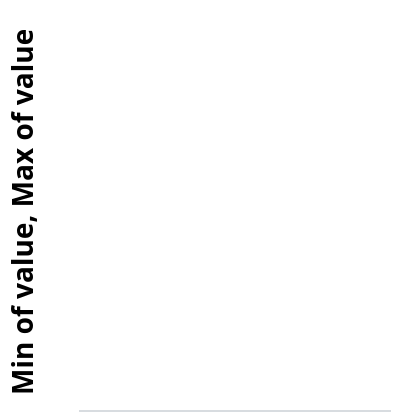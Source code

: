 {
  "$schema": "https://vega.github.io/schema/vega-lite/v5.json",
  "description": "Vega-Lite spec for FieldKit line charts.",
  "config": {
    "axis": {
      "labelFont": "Avenir Light",
      "labelFontSize": 12,
      "labelColor": "#6a6d71",
      "titleFont": "Avenir Light",
      "titleFontSize": 14,
      "titlePadding": 20,
      "grid": false,
      "tickSize": 10,
      "tickOpacity": 0,
      "domainColor": "#d8dce0"
    },
    "axisX": {
      "title": null
    },
    "axisY": {
      "domain": false
    },
    "view": {
      "stroke": "transparent"
    }
  },

  "width": "container",
  "encoding": {
    "x": {
      "bin": { "maxbins": 20 },
      "field": "time",
      "type": "temporal",
      "axis": {
        "formatType": "time",
        "format": "%Y-%m-%d"
      },
      "title": null
    },
    "y": { "aggregate": "min", "field": "value", "scale": { "zero": false } },
    "y2": { "aggregate": "max", "field": "value" },
    "tooltip": [
      { "aggregate": "max", "field": "value" },
      { "aggregate": "min", "field": "value" }
    ]
  },
  "layer": [
    {
      "layer": [
        {
          "mark": {
            "type": "bar",
            "color": {
              "x1": 1,
              "x2": 1,
              "y1": 1,
              "y2": 0,
              "gradient": "linear",
              "stops": [
                { "offset": 0, "color": "#000004" },
                { "offset": 0.1, "color": "#170C3A" },
                { "offset": 0.2, "color": "#420A68" },
                { "offset": 0.3, "color": "#6B186E" },
                { "offset": 0.4, "color": "#932667" },
                { "offset": 0.5, "color": "#BB3754" },
                { "offset": 0.6, "color": "#DD513A" },
                { "offset": 0.7, "color": "#F3771A" },
                { "offset": 0.8, "color": "#FCA50A" },
                { "offset": 0.9, "color": "#F6D645" },
                { "offset": 1, "color": "#FCFFA4" }
              ]
            },
            "strokeWidth": 2
          }
        }
      ]
    }
  ]
}
